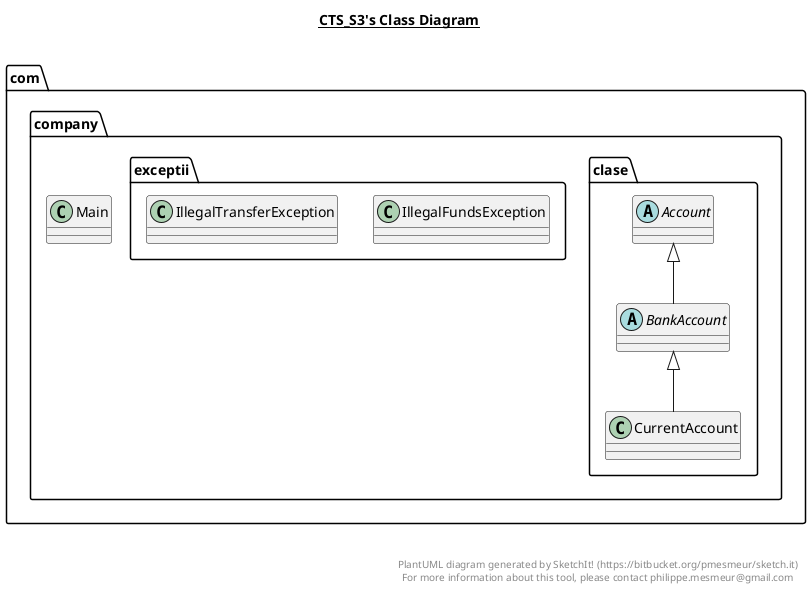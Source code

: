 @startuml

title __CTS_S3's Class Diagram__\n

  namespace com.company {
    class com.company.Main {
    }
  }
  

  namespace com.company {
    namespace clase {
      abstract class com.company.clase.Account {
      }
    }
  }
  

  namespace com.company {
    namespace clase {
      abstract class com.company.clase.BankAccount {
      }
    }
  }
  

  namespace com.company {
    namespace clase {
      class com.company.clase.CurrentAccount {
      }
    }
  }
  

  namespace com.company {
    namespace exceptii {
      class com.company.exceptii.IllegalFundsException {
      }
    }
  }
  

  namespace com.company {
    namespace exceptii {
      class com.company.exceptii.IllegalTransferException {
      }
    }
  }
  

  com.company.clase.BankAccount -up-|> com.company.clase.Account
  com.company.clase.CurrentAccount -up-|> com.company.clase.BankAccount


right footer


PlantUML diagram generated by SketchIt! (https://bitbucket.org/pmesmeur/sketch.it)
For more information about this tool, please contact philippe.mesmeur@gmail.com
endfooter

@enduml
